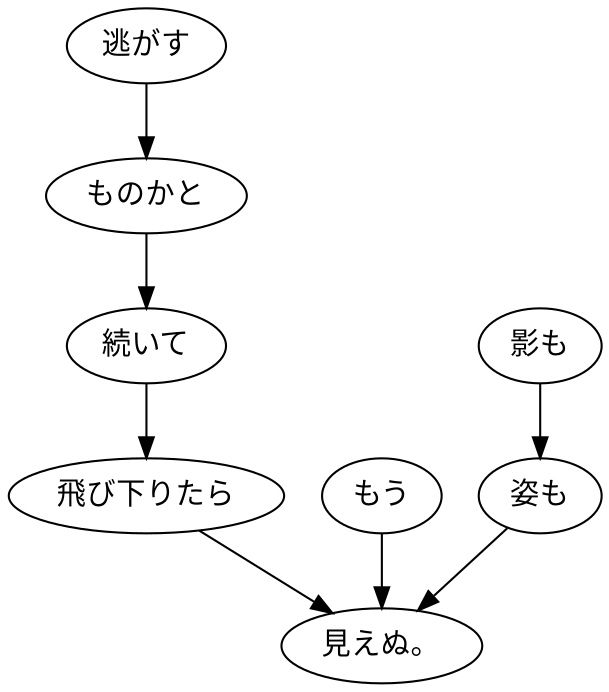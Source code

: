 digraph graph3309 {
	node0 [label="逃がす"];
	node1 [label="ものかと"];
	node2 [label="続いて"];
	node3 [label="飛び下りたら"];
	node4 [label="もう"];
	node5 [label="影も"];
	node6 [label="姿も"];
	node7 [label="見えぬ。"];
	node0 -> node1;
	node1 -> node2;
	node2 -> node3;
	node3 -> node7;
	node4 -> node7;
	node5 -> node6;
	node6 -> node7;
}

